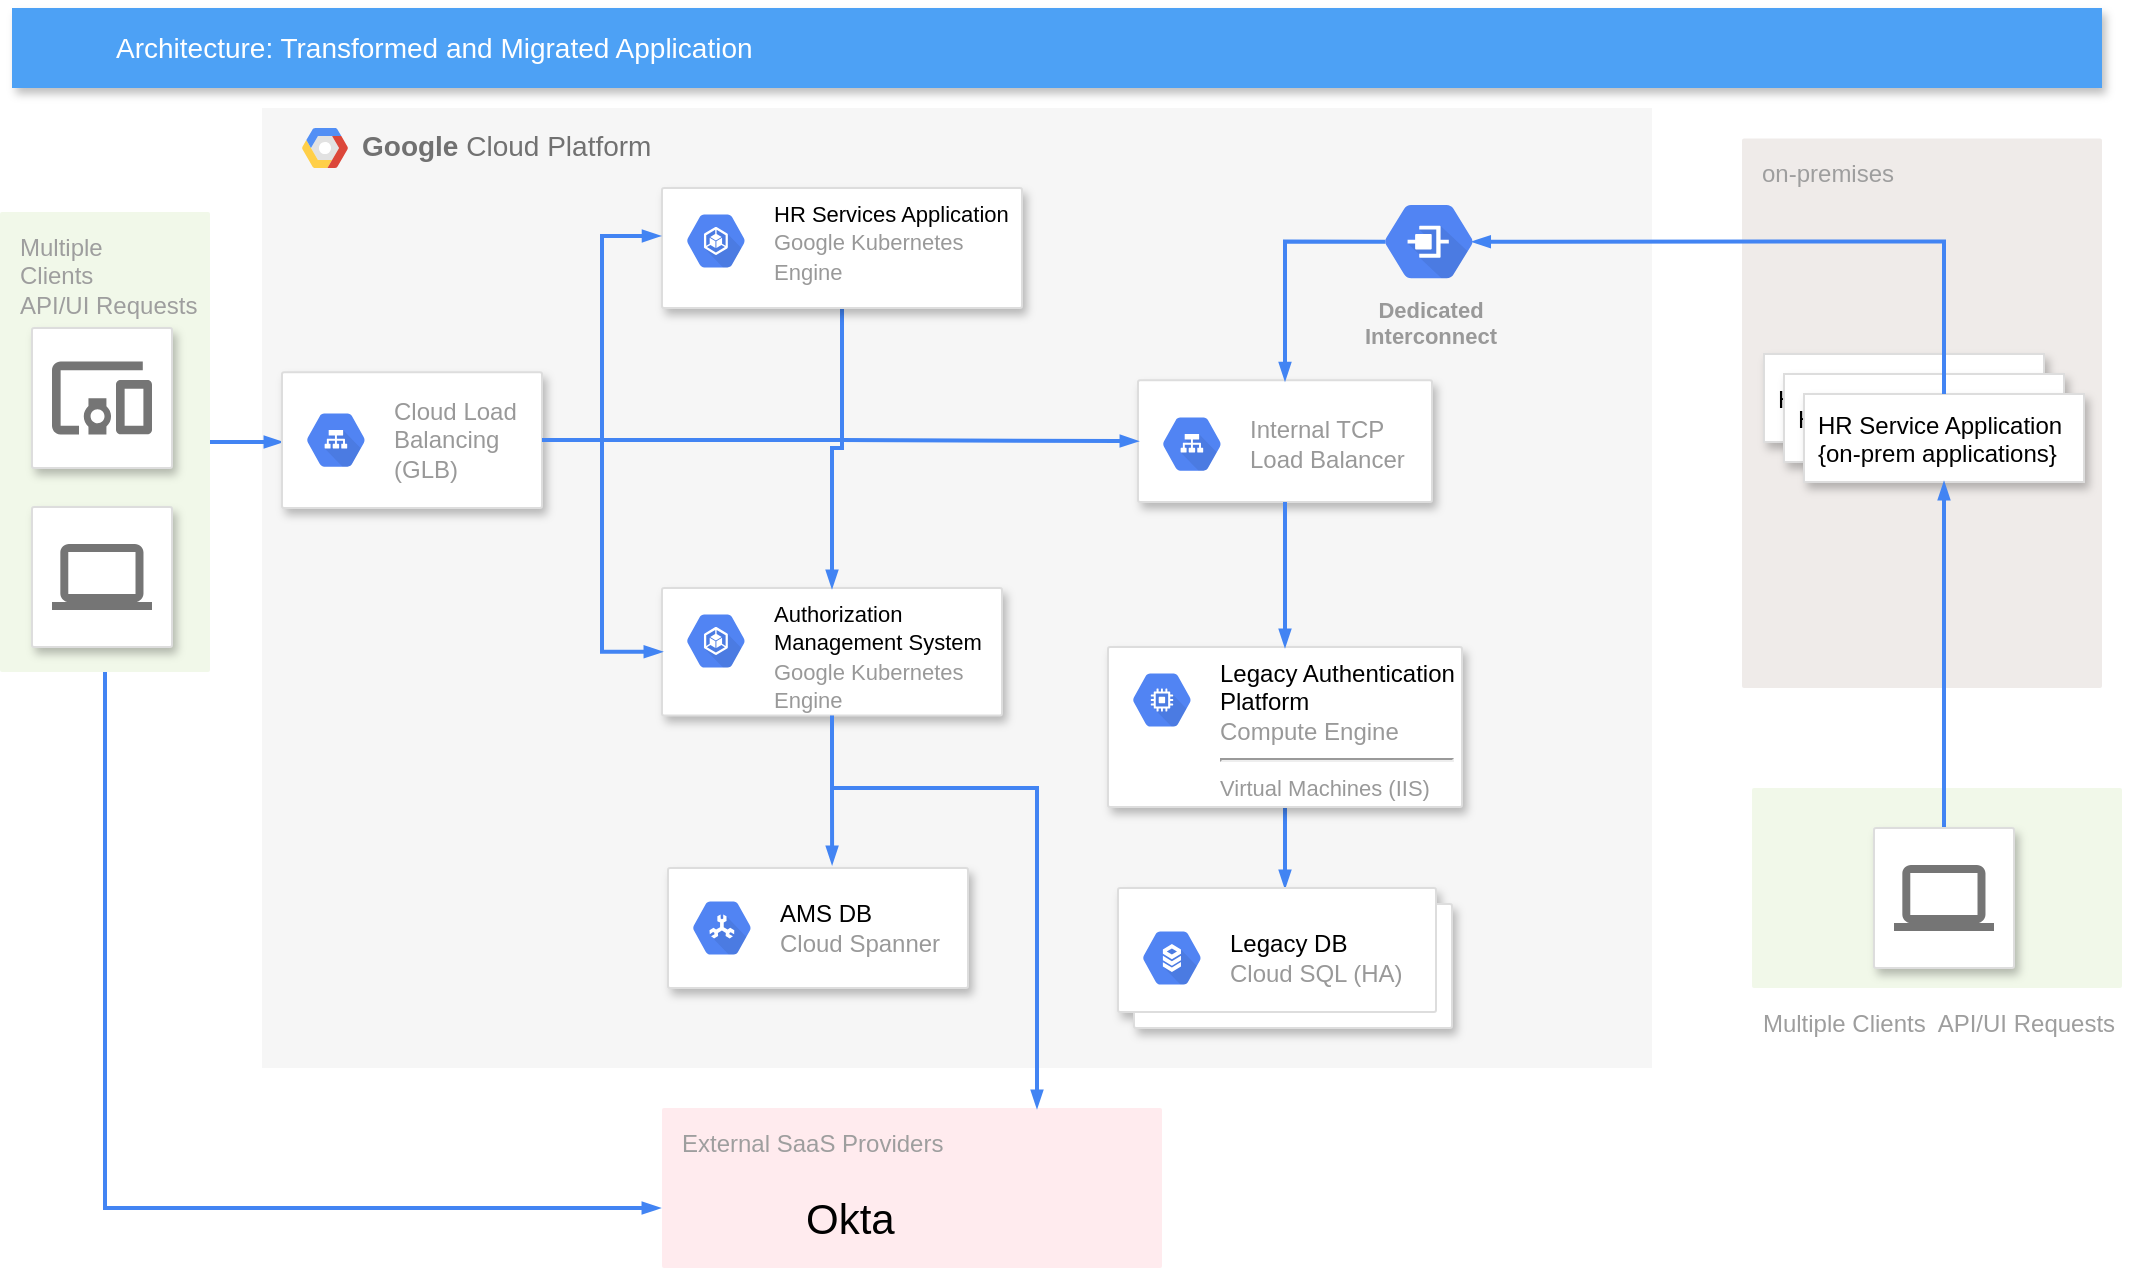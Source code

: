 <mxfile version="17.2.4" type="github">
  <diagram id="f106602c-feb2-e66a-4537-3a34d633f6aa" name="Page-1">
    <mxGraphModel dx="1422" dy="794" grid="1" gridSize="10" guides="1" tooltips="1" connect="1" arrows="1" fold="1" page="1" pageScale="1" pageWidth="1169" pageHeight="827" background="none" math="0" shadow="0">
      <root>
        <mxCell id="0" />
        <mxCell id="1" parent="0" />
        <mxCell id="0u9vXaFGfli4As_Fi_g8-1038" value="External SaaS Providers" style="sketch=0;points=[[0,0,0],[0.25,0,0],[0.5,0,0],[0.75,0,0],[1,0,0],[1,0.25,0],[1,0.5,0],[1,0.75,0],[1,1,0],[0.75,1,0],[0.5,1,0],[0.25,1,0],[0,1,0],[0,0.75,0],[0,0.5,0],[0,0.25,0]];rounded=1;absoluteArcSize=1;arcSize=2;html=1;strokeColor=none;gradientColor=none;shadow=0;dashed=0;fontSize=12;fontColor=#9E9E9E;align=left;verticalAlign=top;spacing=10;spacingTop=-4;fillColor=#FFEBEE;fontFamily=Helvetica;" vertex="1" parent="1">
          <mxGeometry x="400" y="590" width="250" height="80" as="geometry" />
        </mxCell>
        <mxCell id="0u9vXaFGfli4As_Fi_g8-1035" value="Multiple Clients&amp;nbsp; API/UI Requests" style="rounded=1;absoluteArcSize=1;arcSize=2;html=1;strokeColor=none;gradientColor=none;shadow=0;dashed=0;fontSize=12;fontColor=#9E9E9E;align=center;verticalAlign=top;spacing=10;spacingTop=-4;fillColor=#F1F8E9;labelPosition=center;verticalLabelPosition=bottom;" vertex="1" parent="1">
          <mxGeometry x="945" y="430" width="185" height="100" as="geometry" />
        </mxCell>
        <mxCell id="14" value="&lt;b&gt;Google &lt;/b&gt;Cloud Platform" style="fillColor=#F6F6F6;strokeColor=none;shadow=0;gradientColor=none;fontSize=14;align=left;spacing=10;fontColor=#717171;9E9E9E;verticalAlign=top;spacingTop=-4;fontStyle=0;spacingLeft=40;html=1;container=0;" parent="1" vertex="1">
          <mxGeometry x="200" y="90" width="695" height="480" as="geometry" />
        </mxCell>
        <mxCell id="0u9vXaFGfli4As_Fi_g8-1041" style="edgeStyle=orthogonalEdgeStyle;shape=connector;rounded=0;orthogonalLoop=1;jettySize=auto;html=1;entryX=-0.004;entryY=0.625;entryDx=0;entryDy=0;entryPerimeter=0;dashed=0;labelBackgroundColor=none;fontFamily=Helvetica;fontSize=21;fontColor=#000000;startFill=1;endArrow=blockThin;endFill=1;startSize=4;endSize=4;strokeColor=#4284F3;strokeWidth=2;elbow=vertical;exitX=0.5;exitY=1;exitDx=0;exitDy=0;" edge="1" parent="1" source="997" target="0u9vXaFGfli4As_Fi_g8-1038">
          <mxGeometry relative="1" as="geometry">
            <Array as="points">
              <mxPoint x="122" y="640" />
            </Array>
          </mxGeometry>
        </mxCell>
        <mxCell id="997" value="Multiple&lt;br&gt;Clients&lt;br&gt;API/UI Requests" style="rounded=1;absoluteArcSize=1;arcSize=2;html=1;strokeColor=none;gradientColor=none;shadow=0;dashed=0;fontSize=12;fontColor=#9E9E9E;align=left;verticalAlign=top;spacing=10;spacingTop=-4;fillColor=#F1F8E9;" parent="1" vertex="1">
          <mxGeometry x="69" y="142" width="105" height="230" as="geometry" />
        </mxCell>
        <mxCell id="818" value="Architecture: Transformed and Migrated Application" style="fillColor=#4DA1F5;strokeColor=none;shadow=1;gradientColor=none;fontSize=14;align=left;spacingLeft=50;fontColor=#ffffff;html=1;" parent="1" vertex="1">
          <mxGeometry x="75" y="40" width="1045" height="40" as="geometry" />
        </mxCell>
        <mxCell id="985" value="" style="strokeColor=#dddddd;fillColor=#ffffff;shadow=1;strokeWidth=1;rounded=1;absoluteArcSize=1;arcSize=2;labelPosition=center;verticalLabelPosition=middle;align=center;verticalAlign=bottom;spacingLeft=0;fontColor=#999999;fontSize=12;whiteSpace=wrap;spacingBottom=2;html=1;" parent="1" vertex="1">
          <mxGeometry x="85" y="200" width="70" height="70" as="geometry" />
        </mxCell>
        <mxCell id="986" value="" style="dashed=0;connectable=0;html=1;fillColor=#757575;strokeColor=none;shape=mxgraph.gcp2.mobile_devices;part=1;" parent="985" vertex="1">
          <mxGeometry x="0.5" width="50" height="36.5" relative="1" as="geometry">
            <mxPoint x="-25" y="16.75" as="offset" />
          </mxGeometry>
        </mxCell>
        <mxCell id="998" style="edgeStyle=orthogonalEdgeStyle;rounded=0;elbow=vertical;html=1;labelBackgroundColor=none;startFill=1;startSize=4;endArrow=blockThin;endFill=1;endSize=4;jettySize=auto;orthogonalLoop=1;strokeColor=#4284F3;strokeWidth=2;fontSize=12;fontColor=#000000;align=left;dashed=0;exitX=1;exitY=0.5;exitDx=0;exitDy=0;entryX=0;entryY=0.5;entryDx=0;entryDy=0;" parent="1" source="997" target="989" edge="1">
          <mxGeometry relative="1" as="geometry" />
        </mxCell>
        <mxCell id="987" value="" style="strokeColor=#dddddd;fillColor=#ffffff;shadow=1;strokeWidth=1;rounded=1;absoluteArcSize=1;arcSize=2;labelPosition=center;verticalLabelPosition=middle;align=center;verticalAlign=bottom;spacingLeft=0;fontColor=#999999;fontSize=12;whiteSpace=wrap;spacingBottom=2;html=1;" parent="1" vertex="1">
          <mxGeometry x="85" y="289.5" width="70" height="70" as="geometry" />
        </mxCell>
        <mxCell id="988" value="" style="dashed=0;connectable=0;html=1;fillColor=#757575;strokeColor=none;shape=mxgraph.gcp2.laptop;part=1;" parent="987" vertex="1">
          <mxGeometry x="0.5" width="50" height="33" relative="1" as="geometry">
            <mxPoint x="-25" y="18.5" as="offset" />
          </mxGeometry>
        </mxCell>
        <mxCell id="0u9vXaFGfli4As_Fi_g8-1001" value="on-premises" style="sketch=0;points=[[0,0,0],[0.25,0,0],[0.5,0,0],[0.75,0,0],[1,0,0],[1,0.25,0],[1,0.5,0],[1,0.75,0],[1,1,0],[0.75,1,0],[0.5,1,0],[0.25,1,0],[0,1,0],[0,0.75,0],[0,0.5,0],[0,0.25,0]];rounded=1;absoluteArcSize=1;arcSize=2;html=1;strokeColor=none;gradientColor=none;shadow=0;dashed=0;fontSize=12;fontColor=#9E9E9E;align=left;verticalAlign=top;spacing=10;spacingTop=-4;fillColor=#EFEBE9;" vertex="1" parent="1">
          <mxGeometry x="940" y="105.25" width="180" height="274.75" as="geometry" />
        </mxCell>
        <mxCell id="0u9vXaFGfli4As_Fi_g8-1022" value="" style="group" vertex="1" connectable="0" parent="1">
          <mxGeometry x="980" y="213" width="160" height="64" as="geometry" />
        </mxCell>
        <mxCell id="0u9vXaFGfli4As_Fi_g8-1023" value="" style="group" vertex="1" connectable="0" parent="0u9vXaFGfli4As_Fi_g8-1022">
          <mxGeometry x="-29" width="160" height="64" as="geometry" />
        </mxCell>
        <mxCell id="0u9vXaFGfli4As_Fi_g8-1016" value="HR Service Application" style="dashed=0;strokeColor=#dddddd;shadow=1;strokeWidth=1;labelPosition=center;verticalLabelPosition=middle;align=left;verticalAlign=middle;spacingLeft=5;fontSize=12;fontFamily=Helvetica;fontColor=#000000;" vertex="1" parent="0u9vXaFGfli4As_Fi_g8-1023">
          <mxGeometry width="140" height="44" as="geometry" />
        </mxCell>
        <mxCell id="0u9vXaFGfli4As_Fi_g8-1020" value="HR Service Application" style="dashed=0;strokeColor=#dddddd;shadow=1;strokeWidth=1;labelPosition=center;verticalLabelPosition=middle;align=left;verticalAlign=middle;spacingLeft=5;fontSize=12;fontFamily=Helvetica;fontColor=#000000;" vertex="1" parent="0u9vXaFGfli4As_Fi_g8-1023">
          <mxGeometry x="10" y="10" width="140" height="44" as="geometry" />
        </mxCell>
        <mxCell id="0u9vXaFGfli4As_Fi_g8-1021" value="HR Service Application &#xa;{on-prem applications}" style="dashed=0;strokeColor=#dddddd;shadow=1;strokeWidth=1;labelPosition=center;verticalLabelPosition=middle;align=left;verticalAlign=middle;spacingLeft=5;fontSize=12;fontFamily=Helvetica;fontColor=#000000;" vertex="1" parent="0u9vXaFGfli4As_Fi_g8-1023">
          <mxGeometry x="20" y="20" width="140" height="44" as="geometry" />
        </mxCell>
        <mxCell id="0u9vXaFGfli4As_Fi_g8-1024" style="edgeStyle=orthogonalEdgeStyle;shape=connector;rounded=0;orthogonalLoop=1;jettySize=auto;html=1;dashed=0;labelBackgroundColor=none;fontFamily=Helvetica;fontSize=12;fontColor=#000000;startFill=1;endArrow=blockThin;endFill=1;startSize=4;endSize=4;strokeColor=#4284F3;strokeWidth=2;elbow=vertical;entryX=0.825;entryY=0.5;entryDx=0;entryDy=0;entryPerimeter=0;" edge="1" parent="1" source="0u9vXaFGfli4As_Fi_g8-1021" target="0u9vXaFGfli4As_Fi_g8-1025">
          <mxGeometry relative="1" as="geometry">
            <mxPoint x="870" y="280" as="targetPoint" />
            <Array as="points">
              <mxPoint x="1041" y="157" />
            </Array>
          </mxGeometry>
        </mxCell>
        <mxCell id="15" value="" style="shape=mxgraph.gcp2.google_cloud_platform;fillColor=#F6F6F6;strokeColor=none;shadow=0;gradientColor=none;" parent="1" vertex="1">
          <mxGeometry x="220" y="100" width="23" height="20" as="geometry">
            <mxPoint x="20" y="10" as="offset" />
          </mxGeometry>
        </mxCell>
        <mxCell id="0u9vXaFGfli4As_Fi_g8-1002" value="" style="strokeColor=#dddddd;fillColor=#ffffff;shadow=1;strokeWidth=1;rounded=1;absoluteArcSize=1;arcSize=2;fontSize=11;fontColor=#9E9E9E;align=center;html=1;" vertex="1" parent="1">
          <mxGeometry x="638" y="226.14" width="147" height="60.86" as="geometry" />
        </mxCell>
        <mxCell id="0u9vXaFGfli4As_Fi_g8-1003" value="Internal TCP &lt;br&gt;Load Balancer" style="dashed=0;connectable=0;html=1;fillColor=#5184F3;strokeColor=none;shape=mxgraph.gcp2.hexIcon;prIcon=cloud_load_balancing;part=1;labelPosition=right;verticalLabelPosition=middle;align=left;verticalAlign=middle;spacingLeft=5;fontColor=#999999;fontSize=12;" vertex="1" parent="0u9vXaFGfli4As_Fi_g8-1002">
          <mxGeometry y="0.5" width="44" height="39" relative="1" as="geometry">
            <mxPoint x="5" y="-18" as="offset" />
          </mxGeometry>
        </mxCell>
        <mxCell id="0u9vXaFGfli4As_Fi_g8-1032" style="edgeStyle=orthogonalEdgeStyle;shape=connector;rounded=0;orthogonalLoop=1;jettySize=auto;html=1;entryX=0.5;entryY=0;entryDx=0;entryDy=0;dashed=0;labelBackgroundColor=none;fontFamily=Helvetica;fontSize=12;fontColor=#000000;startFill=1;endArrow=blockThin;endFill=1;startSize=4;endSize=4;strokeColor=#4284F3;strokeWidth=2;elbow=vertical;" edge="1" parent="1" source="993" target="0u9vXaFGfli4As_Fi_g8-1030">
          <mxGeometry relative="1" as="geometry" />
        </mxCell>
        <mxCell id="993" value="" style="strokeColor=#dddddd;fillColor=#ffffff;shadow=1;strokeWidth=1;rounded=1;absoluteArcSize=1;arcSize=2;fontSize=11;fontColor=#9E9E9E;align=center;html=1;" parent="1" vertex="1">
          <mxGeometry x="623" y="359.5" width="177" height="80" as="geometry" />
        </mxCell>
        <mxCell id="994" value="&lt;font color=&quot;#000000&quot;&gt;Legacy Authentication &lt;br&gt;Platform&lt;/font&gt;&lt;br&gt;Compute Engine&lt;hr&gt;&lt;font style=&quot;font-size: 11px&quot;&gt;Virtual Machines (IIS)&lt;/font&gt;" style="dashed=0;connectable=0;html=1;fillColor=#5184F3;strokeColor=none;shape=mxgraph.gcp2.hexIcon;prIcon=compute_engine;part=1;labelPosition=right;verticalLabelPosition=middle;align=left;verticalAlign=top;spacingLeft=5;fontColor=#999999;fontSize=12;spacingTop=-8;" parent="993" vertex="1">
          <mxGeometry width="44" height="39" relative="1" as="geometry">
            <mxPoint x="5" y="7" as="offset" />
          </mxGeometry>
        </mxCell>
        <mxCell id="1000" style="rounded=0;elbow=vertical;html=1;labelBackgroundColor=none;startFill=1;startSize=4;endArrow=blockThin;endFill=1;endSize=4;jettySize=auto;orthogonalLoop=1;strokeColor=#4284F3;strokeWidth=2;fontSize=12;fontColor=#000000;align=left;dashed=0;exitX=0.5;exitY=1;exitDx=0;exitDy=0;entryX=0.5;entryY=0;entryDx=0;entryDy=0;edgeStyle=orthogonalEdgeStyle;" parent="1" source="0u9vXaFGfli4As_Fi_g8-1002" target="993" edge="1">
          <mxGeometry relative="1" as="geometry" />
        </mxCell>
        <mxCell id="0u9vXaFGfli4As_Fi_g8-1015" style="edgeStyle=orthogonalEdgeStyle;shape=connector;rounded=0;orthogonalLoop=1;jettySize=auto;html=1;entryX=0;entryY=0.5;entryDx=0;entryDy=0;dashed=0;labelBackgroundColor=none;fontFamily=Helvetica;fontSize=12;fontColor=#000000;startFill=1;endArrow=blockThin;endFill=1;startSize=4;endSize=4;strokeColor=#4284F3;strokeWidth=2;elbow=vertical;" edge="1" parent="1" source="989" target="0u9vXaFGfli4As_Fi_g8-1002">
          <mxGeometry relative="1" as="geometry" />
        </mxCell>
        <mxCell id="989" value="" style="strokeColor=#dddddd;fillColor=#ffffff;shadow=1;strokeWidth=1;rounded=1;absoluteArcSize=1;arcSize=2;fontSize=11;fontColor=#9E9E9E;align=center;html=1;" parent="1" vertex="1">
          <mxGeometry x="210" y="222.14" width="130" height="67.86" as="geometry" />
        </mxCell>
        <mxCell id="990" value="Cloud Load&lt;br&gt;Balancing &lt;br&gt;(GLB)" style="dashed=0;connectable=0;html=1;fillColor=#5184F3;strokeColor=none;shape=mxgraph.gcp2.hexIcon;prIcon=cloud_load_balancing;part=1;labelPosition=right;verticalLabelPosition=middle;align=left;verticalAlign=middle;spacingLeft=5;fontColor=#999999;fontSize=12;" parent="989" vertex="1">
          <mxGeometry y="0.5" width="44" height="39" relative="1" as="geometry">
            <mxPoint x="5" y="-19.5" as="offset" />
          </mxGeometry>
        </mxCell>
        <mxCell id="0u9vXaFGfli4As_Fi_g8-1040" style="edgeStyle=orthogonalEdgeStyle;shape=connector;rounded=0;orthogonalLoop=1;jettySize=auto;html=1;entryX=0.75;entryY=0;entryDx=0;entryDy=0;entryPerimeter=0;dashed=0;labelBackgroundColor=none;fontFamily=Helvetica;fontSize=21;fontColor=#000000;startFill=1;endArrow=blockThin;endFill=1;startSize=4;endSize=4;strokeColor=#4284F3;strokeWidth=2;elbow=vertical;" edge="1" parent="1" source="995" target="0u9vXaFGfli4As_Fi_g8-1038">
          <mxGeometry relative="1" as="geometry">
            <Array as="points">
              <mxPoint x="485" y="430" />
              <mxPoint x="588" y="430" />
            </Array>
          </mxGeometry>
        </mxCell>
        <mxCell id="995" value="" style="strokeColor=#dddddd;fillColor=#ffffff;shadow=1;strokeWidth=1;rounded=1;absoluteArcSize=1;arcSize=2;fontSize=11;fontColor=#9E9E9E;align=center;html=1;" parent="1" vertex="1">
          <mxGeometry x="400" y="330" width="170" height="63.72" as="geometry" />
        </mxCell>
        <mxCell id="996" value="&lt;font style=&quot;font-size: 11px&quot;&gt;&lt;font color=&quot;#000000&quot;&gt;Authorization &lt;br&gt;Management System&amp;nbsp;&lt;br&gt;&lt;/font&gt;Google Kubernetes&amp;nbsp;&lt;br&gt;Engine&amp;nbsp;&lt;br&gt;&lt;/font&gt;" style="dashed=0;connectable=0;html=1;fillColor=#5184F3;strokeColor=none;shape=mxgraph.gcp2.hexIcon;prIcon=container_engine;part=1;labelPosition=right;verticalLabelPosition=middle;align=left;verticalAlign=top;spacingLeft=5;fontColor=#999999;fontSize=12;spacingTop=-8;" parent="995" vertex="1">
          <mxGeometry width="44" height="39" relative="1" as="geometry">
            <mxPoint x="5" y="7" as="offset" />
          </mxGeometry>
        </mxCell>
        <mxCell id="1001" style="edgeStyle=orthogonalEdgeStyle;rounded=0;elbow=vertical;html=1;labelBackgroundColor=none;startFill=1;startSize=4;endArrow=blockThin;endFill=1;endSize=4;jettySize=auto;orthogonalLoop=1;strokeColor=#4284F3;strokeWidth=2;fontSize=12;fontColor=#000000;align=left;dashed=0;entryX=0;entryY=0.5;entryDx=0;entryDy=0;" parent="1" source="989" target="995" edge="1">
          <mxGeometry relative="1" as="geometry" />
        </mxCell>
        <mxCell id="0u9vXaFGfli4As_Fi_g8-1042" style="edgeStyle=orthogonalEdgeStyle;shape=connector;rounded=0;orthogonalLoop=1;jettySize=auto;html=1;entryX=0.5;entryY=0;entryDx=0;entryDy=0;dashed=0;labelBackgroundColor=none;fontFamily=Helvetica;fontSize=21;fontColor=#000000;startFill=1;endArrow=blockThin;endFill=1;startSize=4;endSize=4;strokeColor=#4284F3;strokeWidth=2;elbow=vertical;" edge="1" parent="1" source="0u9vXaFGfli4As_Fi_g8-1012" target="995">
          <mxGeometry relative="1" as="geometry" />
        </mxCell>
        <mxCell id="0u9vXaFGfli4As_Fi_g8-1012" value="" style="strokeColor=#dddddd;fillColor=#ffffff;shadow=1;strokeWidth=1;rounded=1;absoluteArcSize=1;arcSize=2;fontSize=11;fontColor=#9E9E9E;align=center;html=1;" vertex="1" parent="1">
          <mxGeometry x="400" y="129.95" width="180" height="60.05" as="geometry" />
        </mxCell>
        <mxCell id="0u9vXaFGfli4As_Fi_g8-1013" value="&lt;font style=&quot;font-size: 11px&quot;&gt;&lt;font color=&quot;#000000&quot;&gt;HR Services Application&lt;br&gt;&lt;/font&gt;Google Kubernetes&amp;nbsp;&lt;br&gt;Engine&amp;nbsp;&lt;br&gt;&lt;/font&gt;" style="dashed=0;connectable=0;html=1;fillColor=#5184F3;strokeColor=none;shape=mxgraph.gcp2.hexIcon;prIcon=container_engine;part=1;labelPosition=right;verticalLabelPosition=middle;align=left;verticalAlign=top;spacingLeft=5;fontColor=#999999;fontSize=12;spacingTop=-8;" vertex="1" parent="0u9vXaFGfli4As_Fi_g8-1012">
          <mxGeometry width="44" height="39" relative="1" as="geometry">
            <mxPoint x="5" y="7" as="offset" />
          </mxGeometry>
        </mxCell>
        <mxCell id="0u9vXaFGfli4As_Fi_g8-1014" style="edgeStyle=orthogonalEdgeStyle;rounded=0;orthogonalLoop=1;jettySize=auto;html=1;labelBackgroundColor=none;endArrow=blockThin;fontSize=12;align=left;strokeColor=#4284F3;fontColor=#000000;startFill=1;startSize=4;endFill=1;endSize=4;strokeWidth=2;dashed=0;entryX=-0.005;entryY=0.4;entryDx=0;entryDy=0;entryPerimeter=0;" edge="1" parent="1" source="989" target="0u9vXaFGfli4As_Fi_g8-1012">
          <mxGeometry relative="1" as="geometry">
            <mxPoint x="443" y="191.415" as="targetPoint" />
          </mxGeometry>
        </mxCell>
        <mxCell id="0u9vXaFGfli4As_Fi_g8-1026" value="" style="edgeStyle=orthogonalEdgeStyle;shape=connector;rounded=0;orthogonalLoop=1;jettySize=auto;html=1;dashed=0;labelBackgroundColor=none;fontFamily=Helvetica;fontSize=12;fontColor=#000000;startFill=1;endArrow=blockThin;endFill=1;startSize=4;endSize=4;strokeColor=#4284F3;strokeWidth=2;elbow=vertical;exitX=0.175;exitY=0.5;exitDx=0;exitDy=0;exitPerimeter=0;entryX=0.5;entryY=0;entryDx=0;entryDy=0;" edge="1" parent="1" source="0u9vXaFGfli4As_Fi_g8-1025" target="0u9vXaFGfli4As_Fi_g8-1002">
          <mxGeometry relative="1" as="geometry">
            <Array as="points">
              <mxPoint x="712" y="157" />
            </Array>
          </mxGeometry>
        </mxCell>
        <mxCell id="0u9vXaFGfli4As_Fi_g8-1025" value="Dedicated&#xa;Interconnect" style="sketch=0;html=1;fillColor=#5184F3;strokeColor=none;verticalAlign=top;labelPosition=center;verticalLabelPosition=bottom;align=center;spacingTop=-6;fontSize=11;fontStyle=1;fontColor=#999999;shape=mxgraph.gcp2.hexIcon;prIcon=dedicated_interconnect;fontFamily=Helvetica;" vertex="1" parent="1">
          <mxGeometry x="750" y="129.95" width="67" height="53.76" as="geometry" />
        </mxCell>
        <mxCell id="0u9vXaFGfli4As_Fi_g8-1027" value="" style="strokeColor=#dddddd;shadow=1;strokeWidth=1;rounded=1;absoluteArcSize=1;arcSize=2;fontFamily=Helvetica;fontSize=12;fontColor=#000000;" vertex="1" parent="1">
          <mxGeometry x="403" y="470" width="150" height="60" as="geometry" />
        </mxCell>
        <mxCell id="0u9vXaFGfli4As_Fi_g8-1028" value="&lt;font color=&quot;#000000&quot;&gt;AMS DB&lt;/font&gt;&lt;br&gt;Cloud Spanner" style="sketch=0;dashed=0;connectable=0;html=1;fillColor=#5184F3;strokeColor=none;shape=mxgraph.gcp2.hexIcon;prIcon=cloud_spanner;part=1;labelPosition=right;verticalLabelPosition=middle;align=left;verticalAlign=middle;spacingLeft=5;fontColor=#999999;fontSize=12;fontFamily=Helvetica;" vertex="1" parent="0u9vXaFGfli4As_Fi_g8-1027">
          <mxGeometry y="0.5" width="44" height="39" relative="1" as="geometry">
            <mxPoint x="5" y="-19.5" as="offset" />
          </mxGeometry>
        </mxCell>
        <mxCell id="0u9vXaFGfli4As_Fi_g8-1029" style="edgeStyle=orthogonalEdgeStyle;shape=connector;rounded=0;orthogonalLoop=1;jettySize=auto;html=1;entryX=0.547;entryY=-0.033;entryDx=0;entryDy=0;entryPerimeter=0;dashed=0;labelBackgroundColor=none;fontFamily=Helvetica;fontSize=12;fontColor=#000000;startFill=1;endArrow=blockThin;endFill=1;startSize=4;endSize=4;strokeColor=#4284F3;strokeWidth=2;elbow=vertical;" edge="1" parent="1" source="995" target="0u9vXaFGfli4As_Fi_g8-1027">
          <mxGeometry relative="1" as="geometry" />
        </mxCell>
        <mxCell id="0u9vXaFGfli4As_Fi_g8-1030" value="" style="shape=mxgraph.gcp2.doubleRect;strokeColor=#dddddd;shadow=1;strokeWidth=1;fontFamily=Helvetica;fontSize=12;fontColor=#000000;" vertex="1" parent="1">
          <mxGeometry x="628" y="480" width="167" height="70" as="geometry" />
        </mxCell>
        <mxCell id="0u9vXaFGfli4As_Fi_g8-1031" value="&lt;font color=&quot;#000000&quot;&gt;Legacy DB&lt;/font&gt;&lt;br&gt;Cloud SQL (HA)" style="sketch=0;dashed=0;connectable=0;html=1;fillColor=#5184F3;strokeColor=none;shape=mxgraph.gcp2.hexIcon;prIcon=cloud_sql;part=1;labelPosition=right;verticalLabelPosition=middle;align=left;verticalAlign=middle;spacingLeft=5;fontColor=#999999;fontSize=12;fontFamily=Helvetica;" vertex="1" parent="0u9vXaFGfli4As_Fi_g8-1030">
          <mxGeometry y="0.5" width="44" height="39" relative="1" as="geometry">
            <mxPoint x="5" y="-19.5" as="offset" />
          </mxGeometry>
        </mxCell>
        <mxCell id="0u9vXaFGfli4As_Fi_g8-1036" style="edgeStyle=orthogonalEdgeStyle;shape=connector;rounded=0;orthogonalLoop=1;jettySize=auto;html=1;entryX=0.5;entryY=1;entryDx=0;entryDy=0;dashed=0;labelBackgroundColor=none;fontFamily=Helvetica;fontSize=12;fontColor=#000000;startFill=1;endArrow=blockThin;endFill=1;startSize=4;endSize=4;strokeColor=#4284F3;strokeWidth=2;elbow=vertical;" edge="1" parent="1" source="0u9vXaFGfli4As_Fi_g8-1033" target="0u9vXaFGfli4As_Fi_g8-1021">
          <mxGeometry relative="1" as="geometry" />
        </mxCell>
        <mxCell id="0u9vXaFGfli4As_Fi_g8-1033" value="" style="strokeColor=#dddddd;fillColor=#ffffff;shadow=1;strokeWidth=1;rounded=1;absoluteArcSize=1;arcSize=2;labelPosition=center;verticalLabelPosition=middle;align=center;verticalAlign=bottom;spacingLeft=0;fontColor=#999999;fontSize=12;whiteSpace=wrap;spacingBottom=2;html=1;" vertex="1" parent="1">
          <mxGeometry x="1006" y="450" width="70" height="70" as="geometry" />
        </mxCell>
        <mxCell id="0u9vXaFGfli4As_Fi_g8-1034" value="" style="dashed=0;connectable=0;html=1;fillColor=#757575;strokeColor=none;shape=mxgraph.gcp2.laptop;part=1;" vertex="1" parent="0u9vXaFGfli4As_Fi_g8-1033">
          <mxGeometry x="0.5" width="50" height="33" relative="1" as="geometry">
            <mxPoint x="-25" y="18.5" as="offset" />
          </mxGeometry>
        </mxCell>
        <mxCell id="0u9vXaFGfli4As_Fi_g8-1037" value="" style="shape=image;html=1;verticalAlign=top;verticalLabelPosition=bottom;labelBackgroundColor=#ffffff;imageAspect=0;aspect=fixed;image=https://cdn1.iconfinder.com/data/icons/unicons-line-vol-5/24/okta-128.png;fontFamily=Helvetica;fontSize=12;fontColor=#000000;" vertex="1" parent="1">
          <mxGeometry x="420" y="620" width="50" height="50" as="geometry" />
        </mxCell>
        <mxCell id="0u9vXaFGfli4As_Fi_g8-1039" value="Okta" style="text;html=1;strokeColor=none;fillColor=none;align=left;verticalAlign=middle;whiteSpace=wrap;rounded=0;fontFamily=Helvetica;fontSize=21;fontColor=#000000;" vertex="1" parent="1">
          <mxGeometry x="470" y="630" width="80" height="30" as="geometry" />
        </mxCell>
      </root>
    </mxGraphModel>
  </diagram>
</mxfile>
